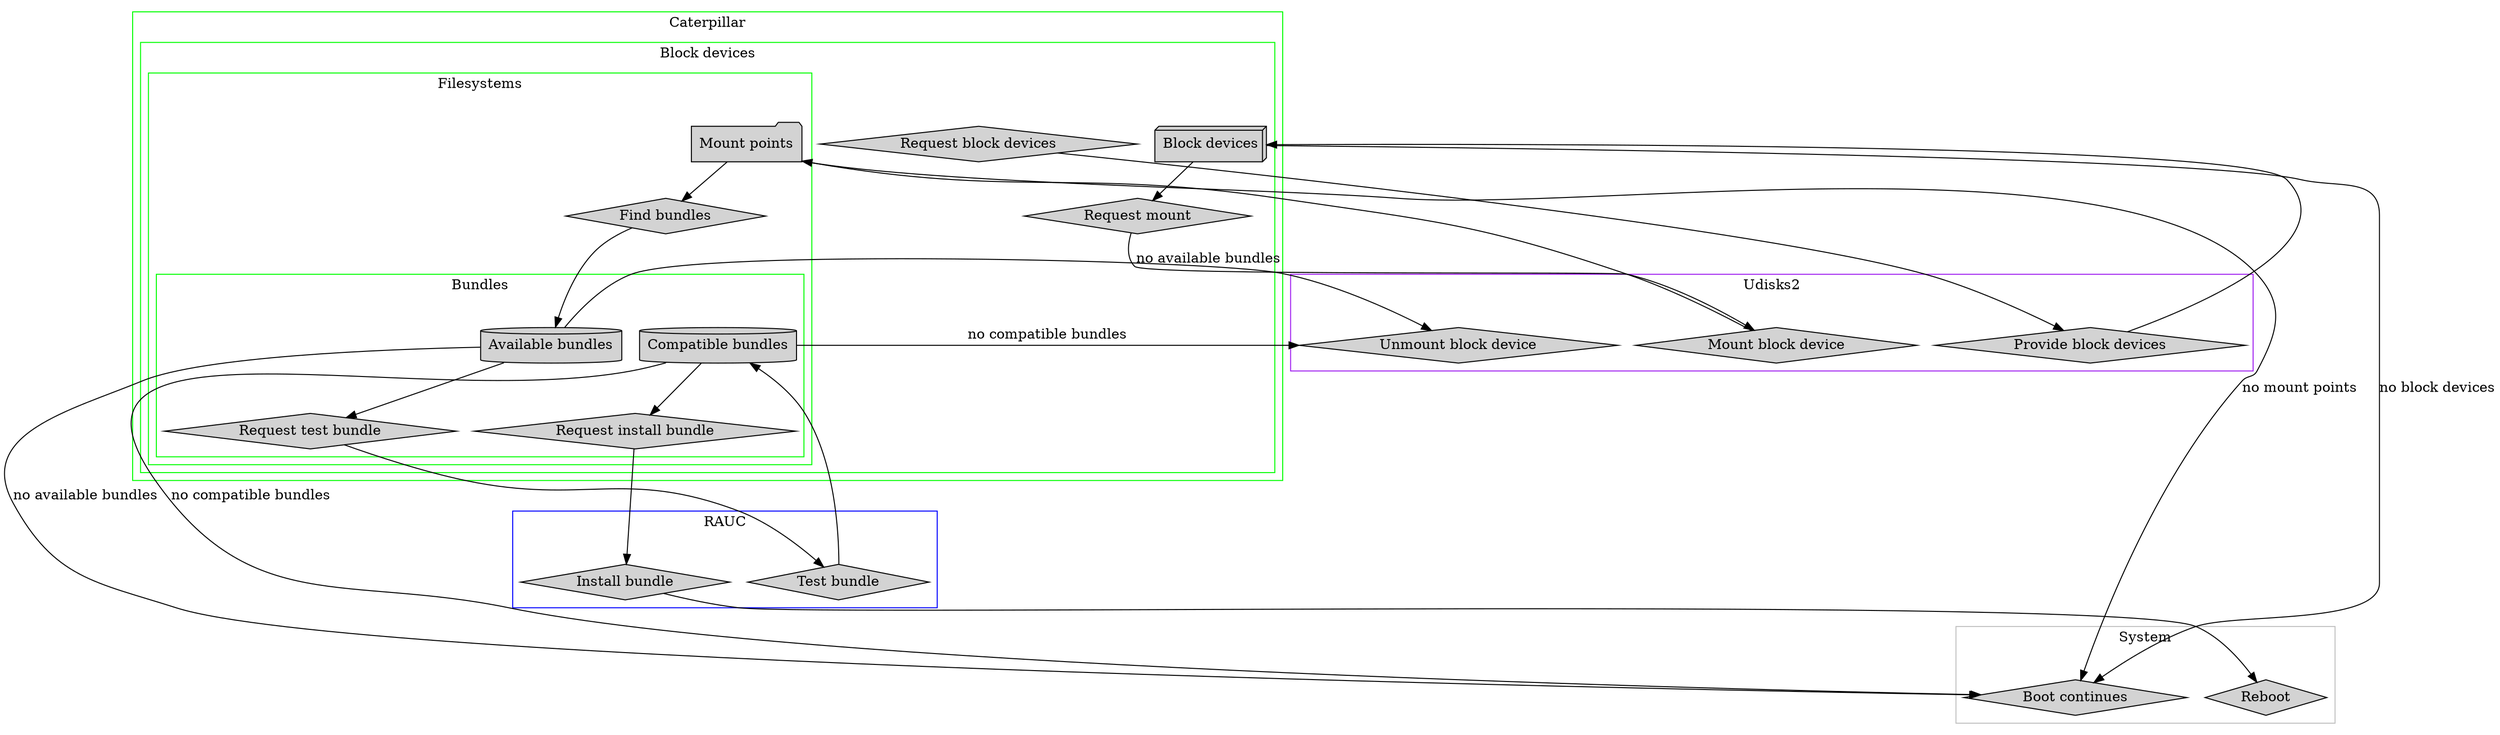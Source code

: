 digraph {
    node [shape="box3d"; style="filled"];

    subgraph cluster_2 {
        label = "RAUC";
        color = blue;
        "Install bundle" [shape="diamond"];
        "Test bundle" [shape="diamond"];
    }

    subgraph cluster_3 {
        label = "Udisks2";
        color = purple;
        "Provide block devices" [shape="diamond"];
        "Mount block device" [shape="diamond"];
        "Unmount block device" [shape="diamond"];
    }

    subgraph cluster_0 {
        label = "Caterpillar";
        color = green;

        subgraph cluster_4 {
            label = "Block devices";
            "Block devices";
            "Request mount" [shape="diamond"];
            "Request block devices" [shape="diamond"];
            subgraph cluster_5 {
                label = "Filesystems";
                "Find bundles" [shape="diamond"];
                "Mount points" [shape="folder"];

                subgraph cluster_6 {
                    label = "Bundles";
                    "Request install bundle" [shape="diamond"];
                    "Request test bundle" [shape="diamond"];
                    "Compatible bundles" [shape="cylinder"];
                    "Available bundles" [shape="cylinder"];
                }
            }
        }
    }

    subgraph cluster_1 {
        label = "System";
        color = gray;
        "Reboot" [shape="diamond"];
        "Boot continues" [shape="diamond"];
    }

    "Request block devices" -> "Provide block devices";
    "Provide block devices" -> "Block devices";
    "Block devices" -> "Request mount";
    "Block devices" -> "Boot continues" [label="no block devices"];
    "Request mount" -> "Mount block device";
    "Mount block device" -> "Mount points";
    "Mount points" -> "Find bundles";
    "Mount points" -> "Boot continues" [label="no mount points"];
    "Find bundles" -> "Available bundles";
    "Available bundles" -> "Request test bundle";
    "Available bundles" -> "Boot continues" [label="no available bundles"];
    "Available bundles" -> "Unmount block device" [label="no available bundles"];
    "Request test bundle" -> "Test bundle";
    "Test bundle" -> "Compatible bundles";
    "Compatible bundles" -> "Request install bundle";
    "Compatible bundles" -> "Boot continues" [label="no compatible bundles"];
    "Compatible bundles" -> "Unmount block device" [label="no compatible bundles"];
    "Request install bundle" -> "Install bundle";
    "Install bundle" -> "Reboot";
}
